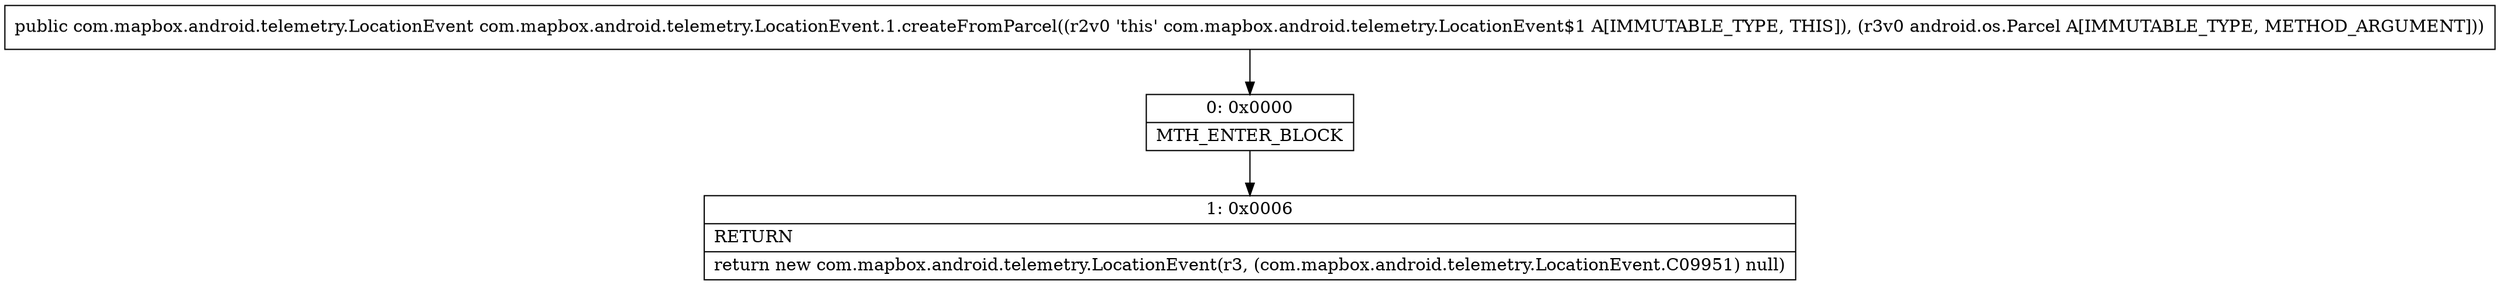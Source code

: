 digraph "CFG forcom.mapbox.android.telemetry.LocationEvent.1.createFromParcel(Landroid\/os\/Parcel;)Lcom\/mapbox\/android\/telemetry\/LocationEvent;" {
Node_0 [shape=record,label="{0\:\ 0x0000|MTH_ENTER_BLOCK\l}"];
Node_1 [shape=record,label="{1\:\ 0x0006|RETURN\l|return new com.mapbox.android.telemetry.LocationEvent(r3, (com.mapbox.android.telemetry.LocationEvent.C09951) null)\l}"];
MethodNode[shape=record,label="{public com.mapbox.android.telemetry.LocationEvent com.mapbox.android.telemetry.LocationEvent.1.createFromParcel((r2v0 'this' com.mapbox.android.telemetry.LocationEvent$1 A[IMMUTABLE_TYPE, THIS]), (r3v0 android.os.Parcel A[IMMUTABLE_TYPE, METHOD_ARGUMENT])) }"];
MethodNode -> Node_0;
Node_0 -> Node_1;
}

